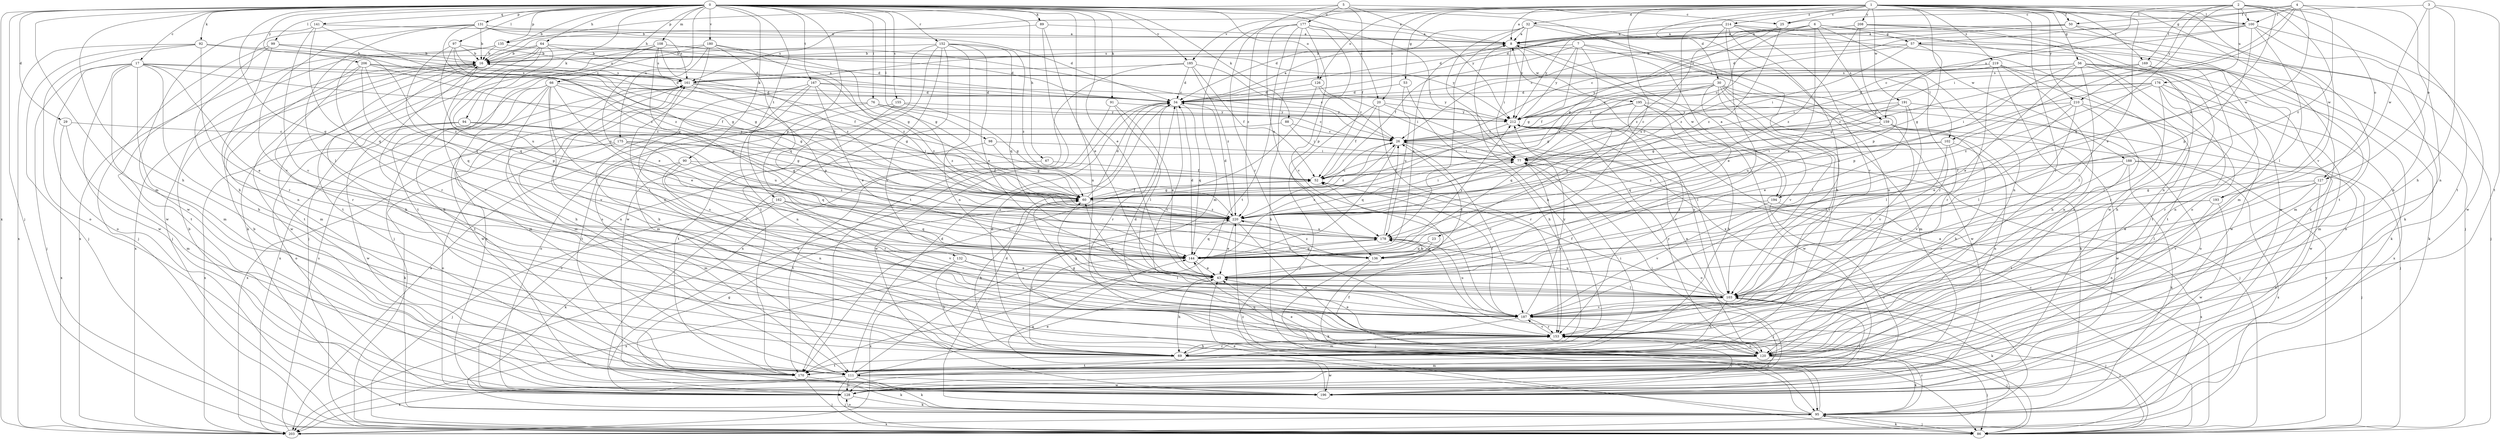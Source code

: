 strict digraph  {
0;
1;
2;
3;
4;
5;
6;
7;
8;
16;
17;
20;
23;
25;
26;
29;
30;
32;
34;
43;
50;
52;
53;
56;
57;
60;
64;
66;
67;
69;
76;
77;
86;
88;
89;
90;
91;
92;
94;
95;
97;
98;
99;
100;
102;
103;
108;
111;
120;
126;
127;
128;
131;
132;
135;
136;
141;
144;
152;
153;
155;
159;
161;
162;
167;
169;
170;
175;
176;
177;
178;
180;
185;
187;
188;
191;
193;
194;
195;
196;
203;
206;
208;
210;
212;
214;
219;
220;
0 -> 8  [label=a];
0 -> 16  [label=b];
0 -> 17  [label=c];
0 -> 20  [label=c];
0 -> 29  [label=d];
0 -> 43  [label=e];
0 -> 64  [label=h];
0 -> 66  [label=h];
0 -> 67  [label=h];
0 -> 69  [label=h];
0 -> 76  [label=i];
0 -> 86  [label=j];
0 -> 88  [label=k];
0 -> 89  [label=k];
0 -> 90  [label=k];
0 -> 91  [label=k];
0 -> 92  [label=k];
0 -> 94  [label=k];
0 -> 97  [label=l];
0 -> 98  [label=l];
0 -> 99  [label=l];
0 -> 100  [label=l];
0 -> 108  [label=m];
0 -> 111  [label=m];
0 -> 120  [label=n];
0 -> 126  [label=o];
0 -> 131  [label=p];
0 -> 132  [label=p];
0 -> 135  [label=p];
0 -> 141  [label=q];
0 -> 144  [label=q];
0 -> 152  [label=r];
0 -> 155  [label=s];
0 -> 159  [label=s];
0 -> 162  [label=t];
0 -> 167  [label=t];
0 -> 175  [label=u];
0 -> 180  [label=v];
0 -> 185  [label=v];
0 -> 203  [label=x];
0 -> 206  [label=y];
1 -> 8  [label=a];
1 -> 16  [label=b];
1 -> 20  [label=c];
1 -> 23  [label=c];
1 -> 25  [label=c];
1 -> 30  [label=d];
1 -> 32  [label=d];
1 -> 43  [label=e];
1 -> 50  [label=f];
1 -> 53  [label=g];
1 -> 56  [label=g];
1 -> 95  [label=k];
1 -> 100  [label=l];
1 -> 126  [label=o];
1 -> 153  [label=r];
1 -> 169  [label=t];
1 -> 185  [label=v];
1 -> 188  [label=w];
1 -> 191  [label=w];
1 -> 193  [label=w];
1 -> 208  [label=y];
1 -> 210  [label=y];
1 -> 214  [label=z];
1 -> 219  [label=z];
2 -> 34  [label=d];
2 -> 100  [label=l];
2 -> 127  [label=o];
2 -> 144  [label=q];
2 -> 159  [label=s];
2 -> 169  [label=t];
2 -> 170  [label=t];
2 -> 176  [label=u];
2 -> 187  [label=v];
2 -> 210  [label=y];
2 -> 220  [label=z];
3 -> 50  [label=f];
3 -> 69  [label=h];
3 -> 127  [label=o];
3 -> 170  [label=t];
3 -> 193  [label=w];
4 -> 25  [label=c];
4 -> 57  [label=g];
4 -> 77  [label=i];
4 -> 100  [label=l];
4 -> 102  [label=l];
4 -> 120  [label=n];
4 -> 194  [label=w];
4 -> 220  [label=z];
5 -> 25  [label=c];
5 -> 52  [label=f];
5 -> 135  [label=p];
5 -> 153  [label=r];
5 -> 177  [label=u];
5 -> 212  [label=y];
6 -> 8  [label=a];
6 -> 26  [label=c];
6 -> 43  [label=e];
6 -> 57  [label=g];
6 -> 120  [label=n];
6 -> 128  [label=o];
6 -> 159  [label=s];
6 -> 212  [label=y];
6 -> 220  [label=z];
7 -> 16  [label=b];
7 -> 43  [label=e];
7 -> 52  [label=f];
7 -> 60  [label=g];
7 -> 153  [label=r];
7 -> 212  [label=y];
7 -> 220  [label=z];
8 -> 16  [label=b];
8 -> 69  [label=h];
8 -> 77  [label=i];
8 -> 102  [label=l];
8 -> 194  [label=w];
8 -> 195  [label=w];
16 -> 161  [label=s];
16 -> 170  [label=t];
16 -> 187  [label=v];
16 -> 196  [label=w];
16 -> 203  [label=x];
17 -> 34  [label=d];
17 -> 43  [label=e];
17 -> 52  [label=f];
17 -> 69  [label=h];
17 -> 86  [label=j];
17 -> 111  [label=m];
17 -> 128  [label=o];
17 -> 161  [label=s];
17 -> 170  [label=t];
17 -> 196  [label=w];
20 -> 52  [label=f];
20 -> 86  [label=j];
20 -> 103  [label=l];
20 -> 153  [label=r];
20 -> 212  [label=y];
23 -> 136  [label=p];
23 -> 144  [label=q];
25 -> 60  [label=g];
25 -> 220  [label=z];
26 -> 77  [label=i];
26 -> 144  [label=q];
26 -> 187  [label=v];
26 -> 220  [label=z];
29 -> 26  [label=c];
29 -> 111  [label=m];
29 -> 203  [label=x];
30 -> 34  [label=d];
30 -> 60  [label=g];
30 -> 95  [label=k];
30 -> 103  [label=l];
30 -> 111  [label=m];
30 -> 144  [label=q];
30 -> 153  [label=r];
30 -> 187  [label=v];
30 -> 196  [label=w];
30 -> 212  [label=y];
32 -> 8  [label=a];
32 -> 34  [label=d];
32 -> 69  [label=h];
32 -> 120  [label=n];
32 -> 178  [label=u];
32 -> 203  [label=x];
32 -> 212  [label=y];
34 -> 8  [label=a];
34 -> 144  [label=q];
34 -> 153  [label=r];
34 -> 187  [label=v];
34 -> 196  [label=w];
34 -> 212  [label=y];
43 -> 26  [label=c];
43 -> 69  [label=h];
43 -> 103  [label=l];
50 -> 8  [label=a];
50 -> 26  [label=c];
50 -> 111  [label=m];
50 -> 161  [label=s];
50 -> 170  [label=t];
52 -> 60  [label=g];
53 -> 34  [label=d];
53 -> 69  [label=h];
53 -> 178  [label=u];
56 -> 43  [label=e];
56 -> 77  [label=i];
56 -> 95  [label=k];
56 -> 103  [label=l];
56 -> 128  [label=o];
56 -> 136  [label=p];
56 -> 153  [label=r];
56 -> 161  [label=s];
56 -> 170  [label=t];
57 -> 16  [label=b];
57 -> 26  [label=c];
57 -> 60  [label=g];
57 -> 77  [label=i];
57 -> 86  [label=j];
57 -> 111  [label=m];
60 -> 16  [label=b];
60 -> 26  [label=c];
60 -> 34  [label=d];
60 -> 52  [label=f];
60 -> 69  [label=h];
60 -> 77  [label=i];
60 -> 220  [label=z];
64 -> 16  [label=b];
64 -> 34  [label=d];
64 -> 60  [label=g];
64 -> 95  [label=k];
64 -> 144  [label=q];
64 -> 153  [label=r];
64 -> 170  [label=t];
64 -> 178  [label=u];
66 -> 34  [label=d];
66 -> 43  [label=e];
66 -> 60  [label=g];
66 -> 69  [label=h];
66 -> 103  [label=l];
66 -> 111  [label=m];
66 -> 170  [label=t];
66 -> 187  [label=v];
66 -> 203  [label=x];
67 -> 52  [label=f];
67 -> 170  [label=t];
69 -> 16  [label=b];
69 -> 34  [label=d];
69 -> 77  [label=i];
69 -> 153  [label=r];
69 -> 161  [label=s];
69 -> 170  [label=t];
69 -> 196  [label=w];
69 -> 220  [label=z];
76 -> 26  [label=c];
76 -> 170  [label=t];
76 -> 203  [label=x];
76 -> 212  [label=y];
76 -> 220  [label=z];
77 -> 52  [label=f];
77 -> 128  [label=o];
77 -> 153  [label=r];
86 -> 8  [label=a];
86 -> 26  [label=c];
86 -> 95  [label=k];
86 -> 212  [label=y];
88 -> 26  [label=c];
88 -> 77  [label=i];
88 -> 203  [label=x];
89 -> 8  [label=a];
89 -> 43  [label=e];
89 -> 161  [label=s];
89 -> 170  [label=t];
90 -> 52  [label=f];
90 -> 111  [label=m];
90 -> 120  [label=n];
90 -> 153  [label=r];
90 -> 220  [label=z];
91 -> 43  [label=e];
91 -> 103  [label=l];
91 -> 128  [label=o];
91 -> 212  [label=y];
92 -> 16  [label=b];
92 -> 60  [label=g];
92 -> 86  [label=j];
92 -> 128  [label=o];
92 -> 153  [label=r];
92 -> 203  [label=x];
94 -> 26  [label=c];
94 -> 60  [label=g];
94 -> 128  [label=o];
94 -> 178  [label=u];
94 -> 196  [label=w];
94 -> 203  [label=x];
95 -> 34  [label=d];
95 -> 43  [label=e];
95 -> 52  [label=f];
95 -> 86  [label=j];
95 -> 128  [label=o];
95 -> 153  [label=r];
95 -> 203  [label=x];
95 -> 220  [label=z];
97 -> 16  [label=b];
97 -> 60  [label=g];
97 -> 144  [label=q];
97 -> 161  [label=s];
97 -> 178  [label=u];
97 -> 220  [label=z];
98 -> 60  [label=g];
98 -> 77  [label=i];
98 -> 128  [label=o];
99 -> 16  [label=b];
99 -> 34  [label=d];
99 -> 86  [label=j];
99 -> 120  [label=n];
99 -> 196  [label=w];
99 -> 220  [label=z];
100 -> 8  [label=a];
100 -> 26  [label=c];
100 -> 34  [label=d];
100 -> 103  [label=l];
100 -> 120  [label=n];
100 -> 136  [label=p];
100 -> 196  [label=w];
102 -> 77  [label=i];
102 -> 103  [label=l];
102 -> 120  [label=n];
102 -> 187  [label=v];
102 -> 220  [label=z];
103 -> 52  [label=f];
103 -> 60  [label=g];
103 -> 69  [label=h];
103 -> 86  [label=j];
103 -> 95  [label=k];
103 -> 178  [label=u];
103 -> 187  [label=v];
103 -> 212  [label=y];
108 -> 16  [label=b];
108 -> 26  [label=c];
108 -> 34  [label=d];
108 -> 86  [label=j];
108 -> 136  [label=p];
108 -> 161  [label=s];
108 -> 170  [label=t];
108 -> 220  [label=z];
111 -> 34  [label=d];
111 -> 43  [label=e];
111 -> 77  [label=i];
111 -> 86  [label=j];
111 -> 95  [label=k];
111 -> 128  [label=o];
111 -> 196  [label=w];
111 -> 203  [label=x];
120 -> 16  [label=b];
120 -> 43  [label=e];
120 -> 86  [label=j];
120 -> 95  [label=k];
120 -> 111  [label=m];
120 -> 144  [label=q];
120 -> 170  [label=t];
120 -> 212  [label=y];
126 -> 26  [label=c];
126 -> 34  [label=d];
126 -> 77  [label=i];
126 -> 170  [label=t];
127 -> 43  [label=e];
127 -> 60  [label=g];
127 -> 103  [label=l];
127 -> 128  [label=o];
127 -> 187  [label=v];
128 -> 16  [label=b];
128 -> 95  [label=k];
128 -> 103  [label=l];
128 -> 161  [label=s];
131 -> 8  [label=a];
131 -> 16  [label=b];
131 -> 34  [label=d];
131 -> 69  [label=h];
131 -> 103  [label=l];
131 -> 161  [label=s];
131 -> 187  [label=v];
131 -> 220  [label=z];
132 -> 43  [label=e];
132 -> 69  [label=h];
132 -> 103  [label=l];
132 -> 203  [label=x];
135 -> 16  [label=b];
135 -> 86  [label=j];
135 -> 203  [label=x];
135 -> 212  [label=y];
136 -> 86  [label=j];
136 -> 95  [label=k];
136 -> 220  [label=z];
141 -> 8  [label=a];
141 -> 144  [label=q];
141 -> 187  [label=v];
141 -> 196  [label=w];
141 -> 220  [label=z];
144 -> 8  [label=a];
144 -> 26  [label=c];
144 -> 34  [label=d];
144 -> 43  [label=e];
144 -> 178  [label=u];
144 -> 203  [label=x];
144 -> 212  [label=y];
152 -> 16  [label=b];
152 -> 43  [label=e];
152 -> 120  [label=n];
152 -> 128  [label=o];
152 -> 144  [label=q];
152 -> 170  [label=t];
152 -> 187  [label=v];
152 -> 196  [label=w];
152 -> 220  [label=z];
153 -> 34  [label=d];
153 -> 43  [label=e];
153 -> 60  [label=g];
153 -> 69  [label=h];
153 -> 86  [label=j];
153 -> 120  [label=n];
153 -> 128  [label=o];
153 -> 161  [label=s];
153 -> 187  [label=v];
155 -> 60  [label=g];
155 -> 128  [label=o];
155 -> 170  [label=t];
155 -> 212  [label=y];
159 -> 26  [label=c];
159 -> 69  [label=h];
159 -> 144  [label=q];
159 -> 187  [label=v];
159 -> 196  [label=w];
161 -> 34  [label=d];
161 -> 60  [label=g];
161 -> 111  [label=m];
161 -> 120  [label=n];
161 -> 136  [label=p];
161 -> 196  [label=w];
162 -> 86  [label=j];
162 -> 95  [label=k];
162 -> 144  [label=q];
162 -> 187  [label=v];
162 -> 220  [label=z];
167 -> 34  [label=d];
167 -> 43  [label=e];
167 -> 69  [label=h];
167 -> 111  [label=m];
167 -> 120  [label=n];
167 -> 212  [label=y];
167 -> 220  [label=z];
169 -> 60  [label=g];
169 -> 69  [label=h];
169 -> 95  [label=k];
169 -> 120  [label=n];
169 -> 161  [label=s];
170 -> 86  [label=j];
170 -> 95  [label=k];
175 -> 60  [label=g];
175 -> 77  [label=i];
175 -> 95  [label=k];
175 -> 128  [label=o];
175 -> 144  [label=q];
176 -> 34  [label=d];
176 -> 52  [label=f];
176 -> 77  [label=i];
176 -> 103  [label=l];
176 -> 111  [label=m];
176 -> 153  [label=r];
176 -> 203  [label=x];
176 -> 220  [label=z];
177 -> 8  [label=a];
177 -> 77  [label=i];
177 -> 95  [label=k];
177 -> 111  [label=m];
177 -> 136  [label=p];
177 -> 170  [label=t];
177 -> 178  [label=u];
177 -> 187  [label=v];
177 -> 220  [label=z];
178 -> 26  [label=c];
178 -> 86  [label=j];
178 -> 136  [label=p];
178 -> 144  [label=q];
180 -> 16  [label=b];
180 -> 43  [label=e];
180 -> 60  [label=g];
180 -> 86  [label=j];
180 -> 120  [label=n];
180 -> 144  [label=q];
180 -> 220  [label=z];
185 -> 26  [label=c];
185 -> 34  [label=d];
185 -> 52  [label=f];
185 -> 161  [label=s];
185 -> 203  [label=x];
185 -> 220  [label=z];
187 -> 52  [label=f];
187 -> 60  [label=g];
187 -> 86  [label=j];
187 -> 111  [label=m];
187 -> 153  [label=r];
187 -> 178  [label=u];
187 -> 212  [label=y];
188 -> 52  [label=f];
188 -> 86  [label=j];
188 -> 95  [label=k];
188 -> 153  [label=r];
188 -> 170  [label=t];
188 -> 203  [label=x];
191 -> 26  [label=c];
191 -> 43  [label=e];
191 -> 60  [label=g];
191 -> 103  [label=l];
191 -> 128  [label=o];
191 -> 212  [label=y];
193 -> 43  [label=e];
193 -> 120  [label=n];
193 -> 196  [label=w];
193 -> 220  [label=z];
194 -> 8  [label=a];
194 -> 128  [label=o];
194 -> 187  [label=v];
194 -> 203  [label=x];
194 -> 220  [label=z];
195 -> 69  [label=h];
195 -> 86  [label=j];
195 -> 144  [label=q];
195 -> 153  [label=r];
195 -> 196  [label=w];
195 -> 212  [label=y];
196 -> 16  [label=b];
196 -> 60  [label=g];
196 -> 144  [label=q];
196 -> 153  [label=r];
203 -> 161  [label=s];
206 -> 52  [label=f];
206 -> 60  [label=g];
206 -> 111  [label=m];
206 -> 136  [label=p];
206 -> 144  [label=q];
206 -> 153  [label=r];
206 -> 161  [label=s];
208 -> 8  [label=a];
208 -> 34  [label=d];
208 -> 95  [label=k];
208 -> 120  [label=n];
208 -> 136  [label=p];
208 -> 196  [label=w];
208 -> 220  [label=z];
210 -> 43  [label=e];
210 -> 103  [label=l];
210 -> 178  [label=u];
210 -> 187  [label=v];
210 -> 196  [label=w];
210 -> 212  [label=y];
212 -> 26  [label=c];
212 -> 86  [label=j];
212 -> 120  [label=n];
214 -> 8  [label=a];
214 -> 43  [label=e];
214 -> 86  [label=j];
214 -> 103  [label=l];
214 -> 178  [label=u];
214 -> 187  [label=v];
214 -> 196  [label=w];
214 -> 220  [label=z];
219 -> 52  [label=f];
219 -> 69  [label=h];
219 -> 120  [label=n];
219 -> 153  [label=r];
219 -> 161  [label=s];
219 -> 170  [label=t];
219 -> 196  [label=w];
219 -> 212  [label=y];
220 -> 34  [label=d];
220 -> 43  [label=e];
220 -> 120  [label=n];
220 -> 144  [label=q];
220 -> 178  [label=u];
}
